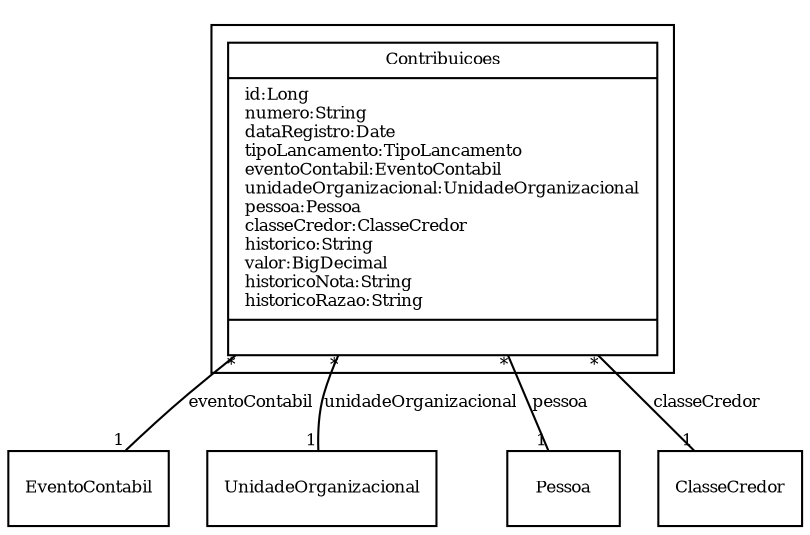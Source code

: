 digraph G{
fontname = "Times-Roman"
fontsize = 8

node [
        fontname = "Times-Roman"
        fontsize = 8
        shape = "record"
]

edge [
        fontname = "Times-Roman"
        fontsize = 8
]

subgraph clusterCONTRIBUICAO
{
Contribuicoes [label = "{Contribuicoes|id:Long\lnumero:String\ldataRegistro:Date\ltipoLancamento:TipoLancamento\leventoContabil:EventoContabil\lunidadeOrganizacional:UnidadeOrganizacional\lpessoa:Pessoa\lclasseCredor:ClasseCredor\lhistorico:String\lvalor:BigDecimal\lhistoricoNota:String\lhistoricoRazao:String\l|\l}"]
}
edge [arrowhead = "none" headlabel = "1" taillabel = "*"] Contribuicoes -> EventoContabil [label = "eventoContabil"]
edge [arrowhead = "none" headlabel = "1" taillabel = "*"] Contribuicoes -> UnidadeOrganizacional [label = "unidadeOrganizacional"]
edge [arrowhead = "none" headlabel = "1" taillabel = "*"] Contribuicoes -> Pessoa [label = "pessoa"]
edge [arrowhead = "none" headlabel = "1" taillabel = "*"] Contribuicoes -> ClasseCredor [label = "classeCredor"]
}
